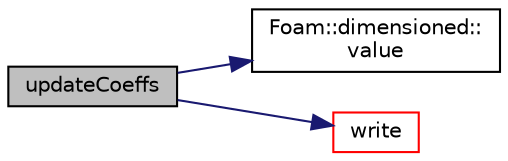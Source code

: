 digraph "updateCoeffs"
{
  bgcolor="transparent";
  edge [fontname="Helvetica",fontsize="10",labelfontname="Helvetica",labelfontsize="10"];
  node [fontname="Helvetica",fontsize="10",shape=record];
  rankdir="LR";
  Node55 [label="updateCoeffs",height=0.2,width=0.4,color="black", fillcolor="grey75", style="filled", fontcolor="black"];
  Node55 -> Node56 [color="midnightblue",fontsize="10",style="solid",fontname="Helvetica"];
  Node56 [label="Foam::dimensioned::\lvalue",height=0.2,width=0.4,color="black",URL="$a27473.html#a7948200a26c85fc3a83ffa510a91d668",tooltip="Return const reference to value. "];
  Node55 -> Node57 [color="midnightblue",fontsize="10",style="solid",fontname="Helvetica"];
  Node57 [label="write",height=0.2,width=0.4,color="red",URL="$a23121.html#a293fdfec8bdfbd5c3913ab4c9f3454ff",tooltip="Write. "];
}
